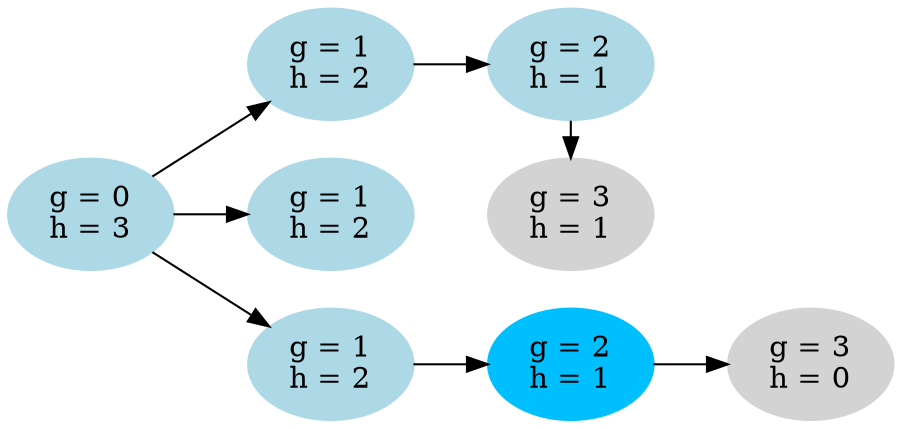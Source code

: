 digraph G {
    rankdir=LR;
    { A [ label = "g = 0\nh = 3", style = filled, color = lightblue ] }
    { rank = same; B [ label = "g = 1\nh = 2", style = filled, color = lightblue ]; C [ label = "g = 1\nh = 2", style = filled, color = lightblue ]; D [ label = "g = 1\nh = 2", style = filled, color = lightblue ] }
    { rank = same; E [ label = "g = 2\nh = 1", style = filled, color = lightblue ]; F [ label = "g = 3\nh = 1", style = filled, color = lightgrey ]; G [ label = "g = 2\nh = 1", style = filled, color = deepskyblue1 ] }
    { H  [ label = "g = 3\nh = 0", style = filled, color = lightgrey ] }
    A -> { B C D }
    B -> E
    E -> F
    D -> G
    G -> H
}
